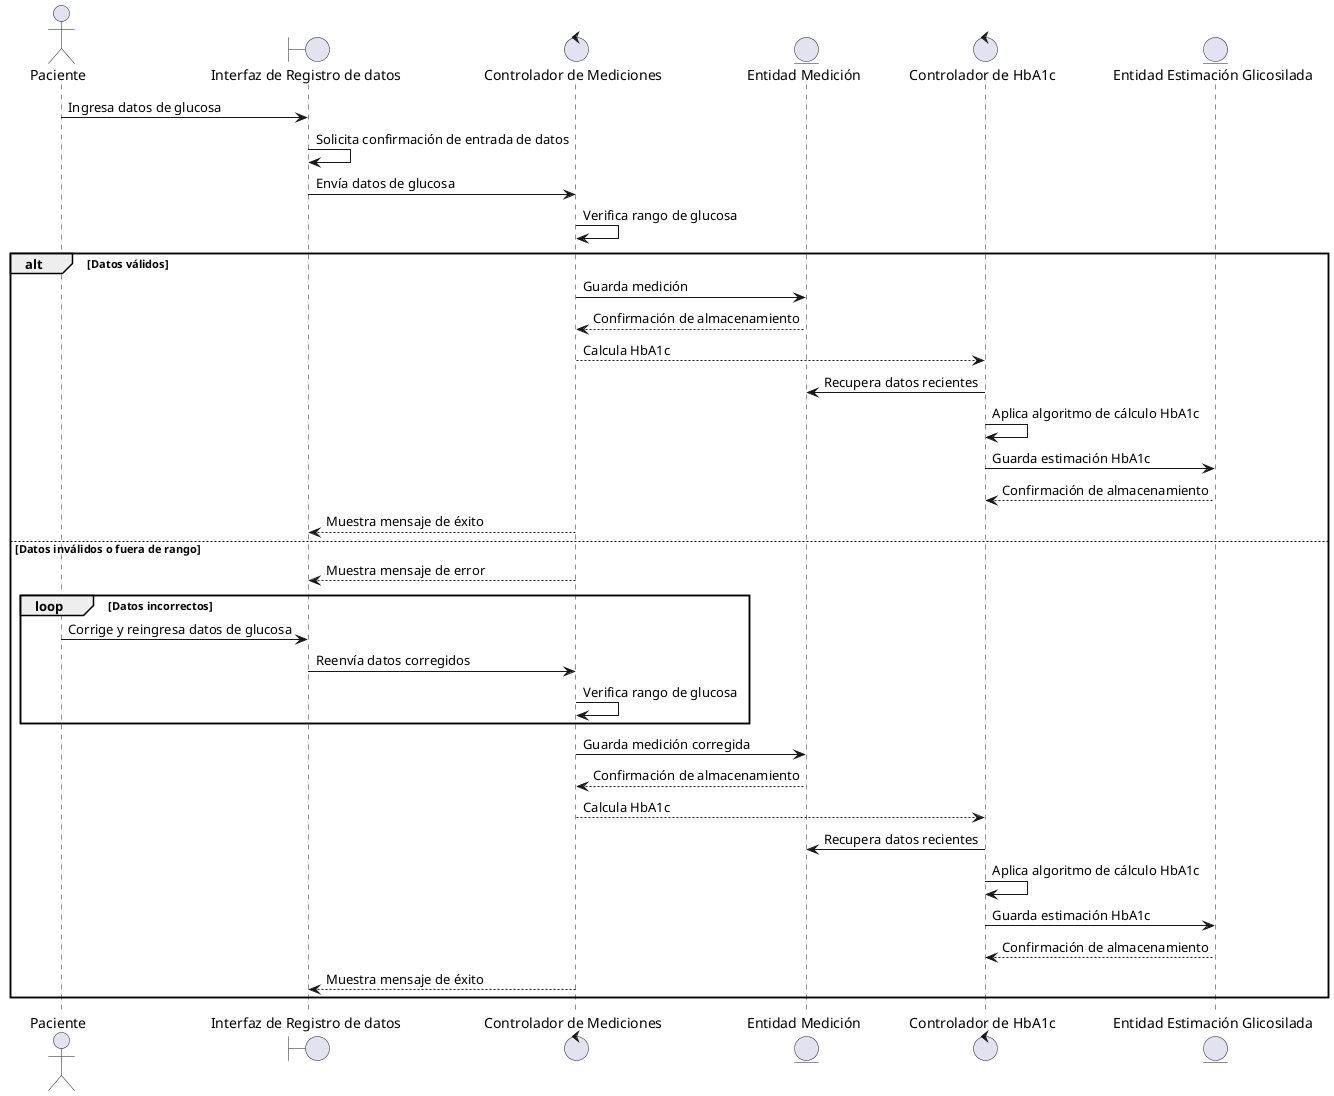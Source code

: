 @startuml
actor Paciente as p
boundary "Interfaz de Registro de datos" as fg
control "Controlador de Mediciones" as cg
entity "Entidad Medición" as rg
control "Controlador de HbA1c" as hc
entity "Entidad Estimación Glicosilada" as eg

p -> fg : Ingresa datos de glucosa
fg -> fg : Solicita confirmación de entrada de datos
fg -> cg : Envía datos de glucosa
cg -> cg : Verifica rango de glucosa
alt Datos válidos
    cg -> rg : Guarda medición
    rg --> cg : Confirmación de almacenamiento
    cg --> hc : Calcula HbA1c
    hc -> rg : Recupera datos recientes
    hc -> hc : Aplica algoritmo de cálculo HbA1c
    hc -> eg : Guarda estimación HbA1c
    eg --> hc : Confirmación de almacenamiento
    cg --> fg : Muestra mensaje de éxito
else Datos inválidos o fuera de rango
    cg --> fg : Muestra mensaje de error
    loop Datos incorrectos
        p -> fg : Corrige y reingresa datos de glucosa
        fg -> cg : Reenvía datos corregidos
        cg -> cg : Verifica rango de glucosa
    end
    cg -> rg : Guarda medición corregida
    rg --> cg : Confirmación de almacenamiento
    cg --> hc : Calcula HbA1c
    hc -> rg : Recupera datos recientes
    hc -> hc : Aplica algoritmo de cálculo HbA1c
    hc -> eg : Guarda estimación HbA1c
    eg --> hc : Confirmación de almacenamiento
    cg --> fg : Muestra mensaje de éxito
end
@enduml